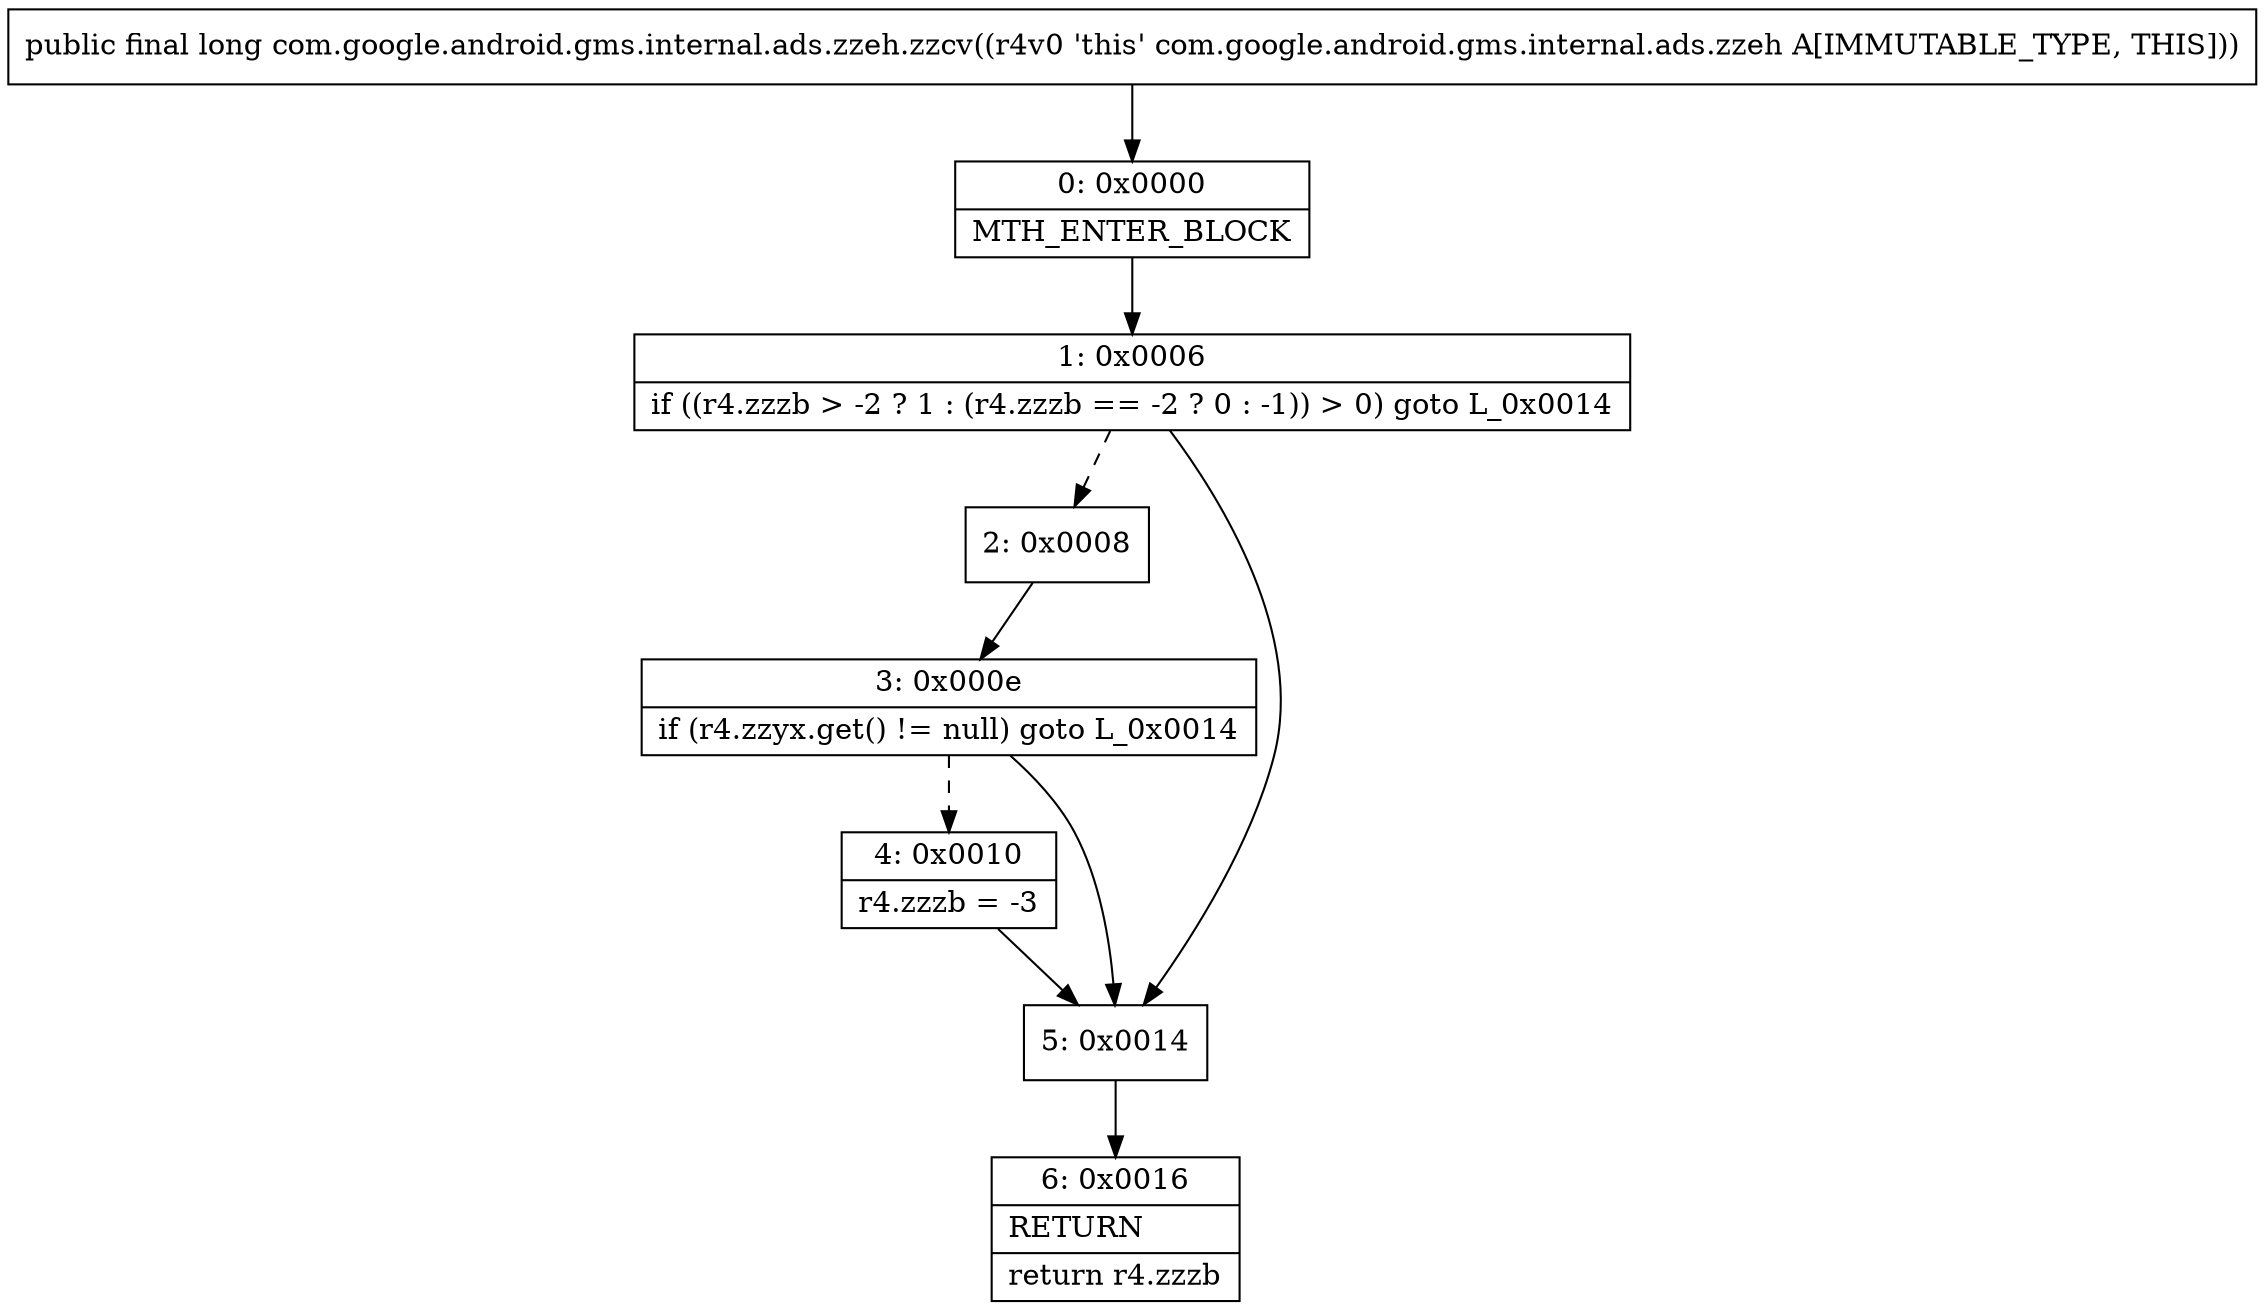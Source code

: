 digraph "CFG forcom.google.android.gms.internal.ads.zzeh.zzcv()J" {
Node_0 [shape=record,label="{0\:\ 0x0000|MTH_ENTER_BLOCK\l}"];
Node_1 [shape=record,label="{1\:\ 0x0006|if ((r4.zzzb \> \-2 ? 1 : (r4.zzzb == \-2 ? 0 : \-1)) \> 0) goto L_0x0014\l}"];
Node_2 [shape=record,label="{2\:\ 0x0008}"];
Node_3 [shape=record,label="{3\:\ 0x000e|if (r4.zzyx.get() != null) goto L_0x0014\l}"];
Node_4 [shape=record,label="{4\:\ 0x0010|r4.zzzb = \-3\l}"];
Node_5 [shape=record,label="{5\:\ 0x0014}"];
Node_6 [shape=record,label="{6\:\ 0x0016|RETURN\l|return r4.zzzb\l}"];
MethodNode[shape=record,label="{public final long com.google.android.gms.internal.ads.zzeh.zzcv((r4v0 'this' com.google.android.gms.internal.ads.zzeh A[IMMUTABLE_TYPE, THIS])) }"];
MethodNode -> Node_0;
Node_0 -> Node_1;
Node_1 -> Node_2[style=dashed];
Node_1 -> Node_5;
Node_2 -> Node_3;
Node_3 -> Node_4[style=dashed];
Node_3 -> Node_5;
Node_4 -> Node_5;
Node_5 -> Node_6;
}

